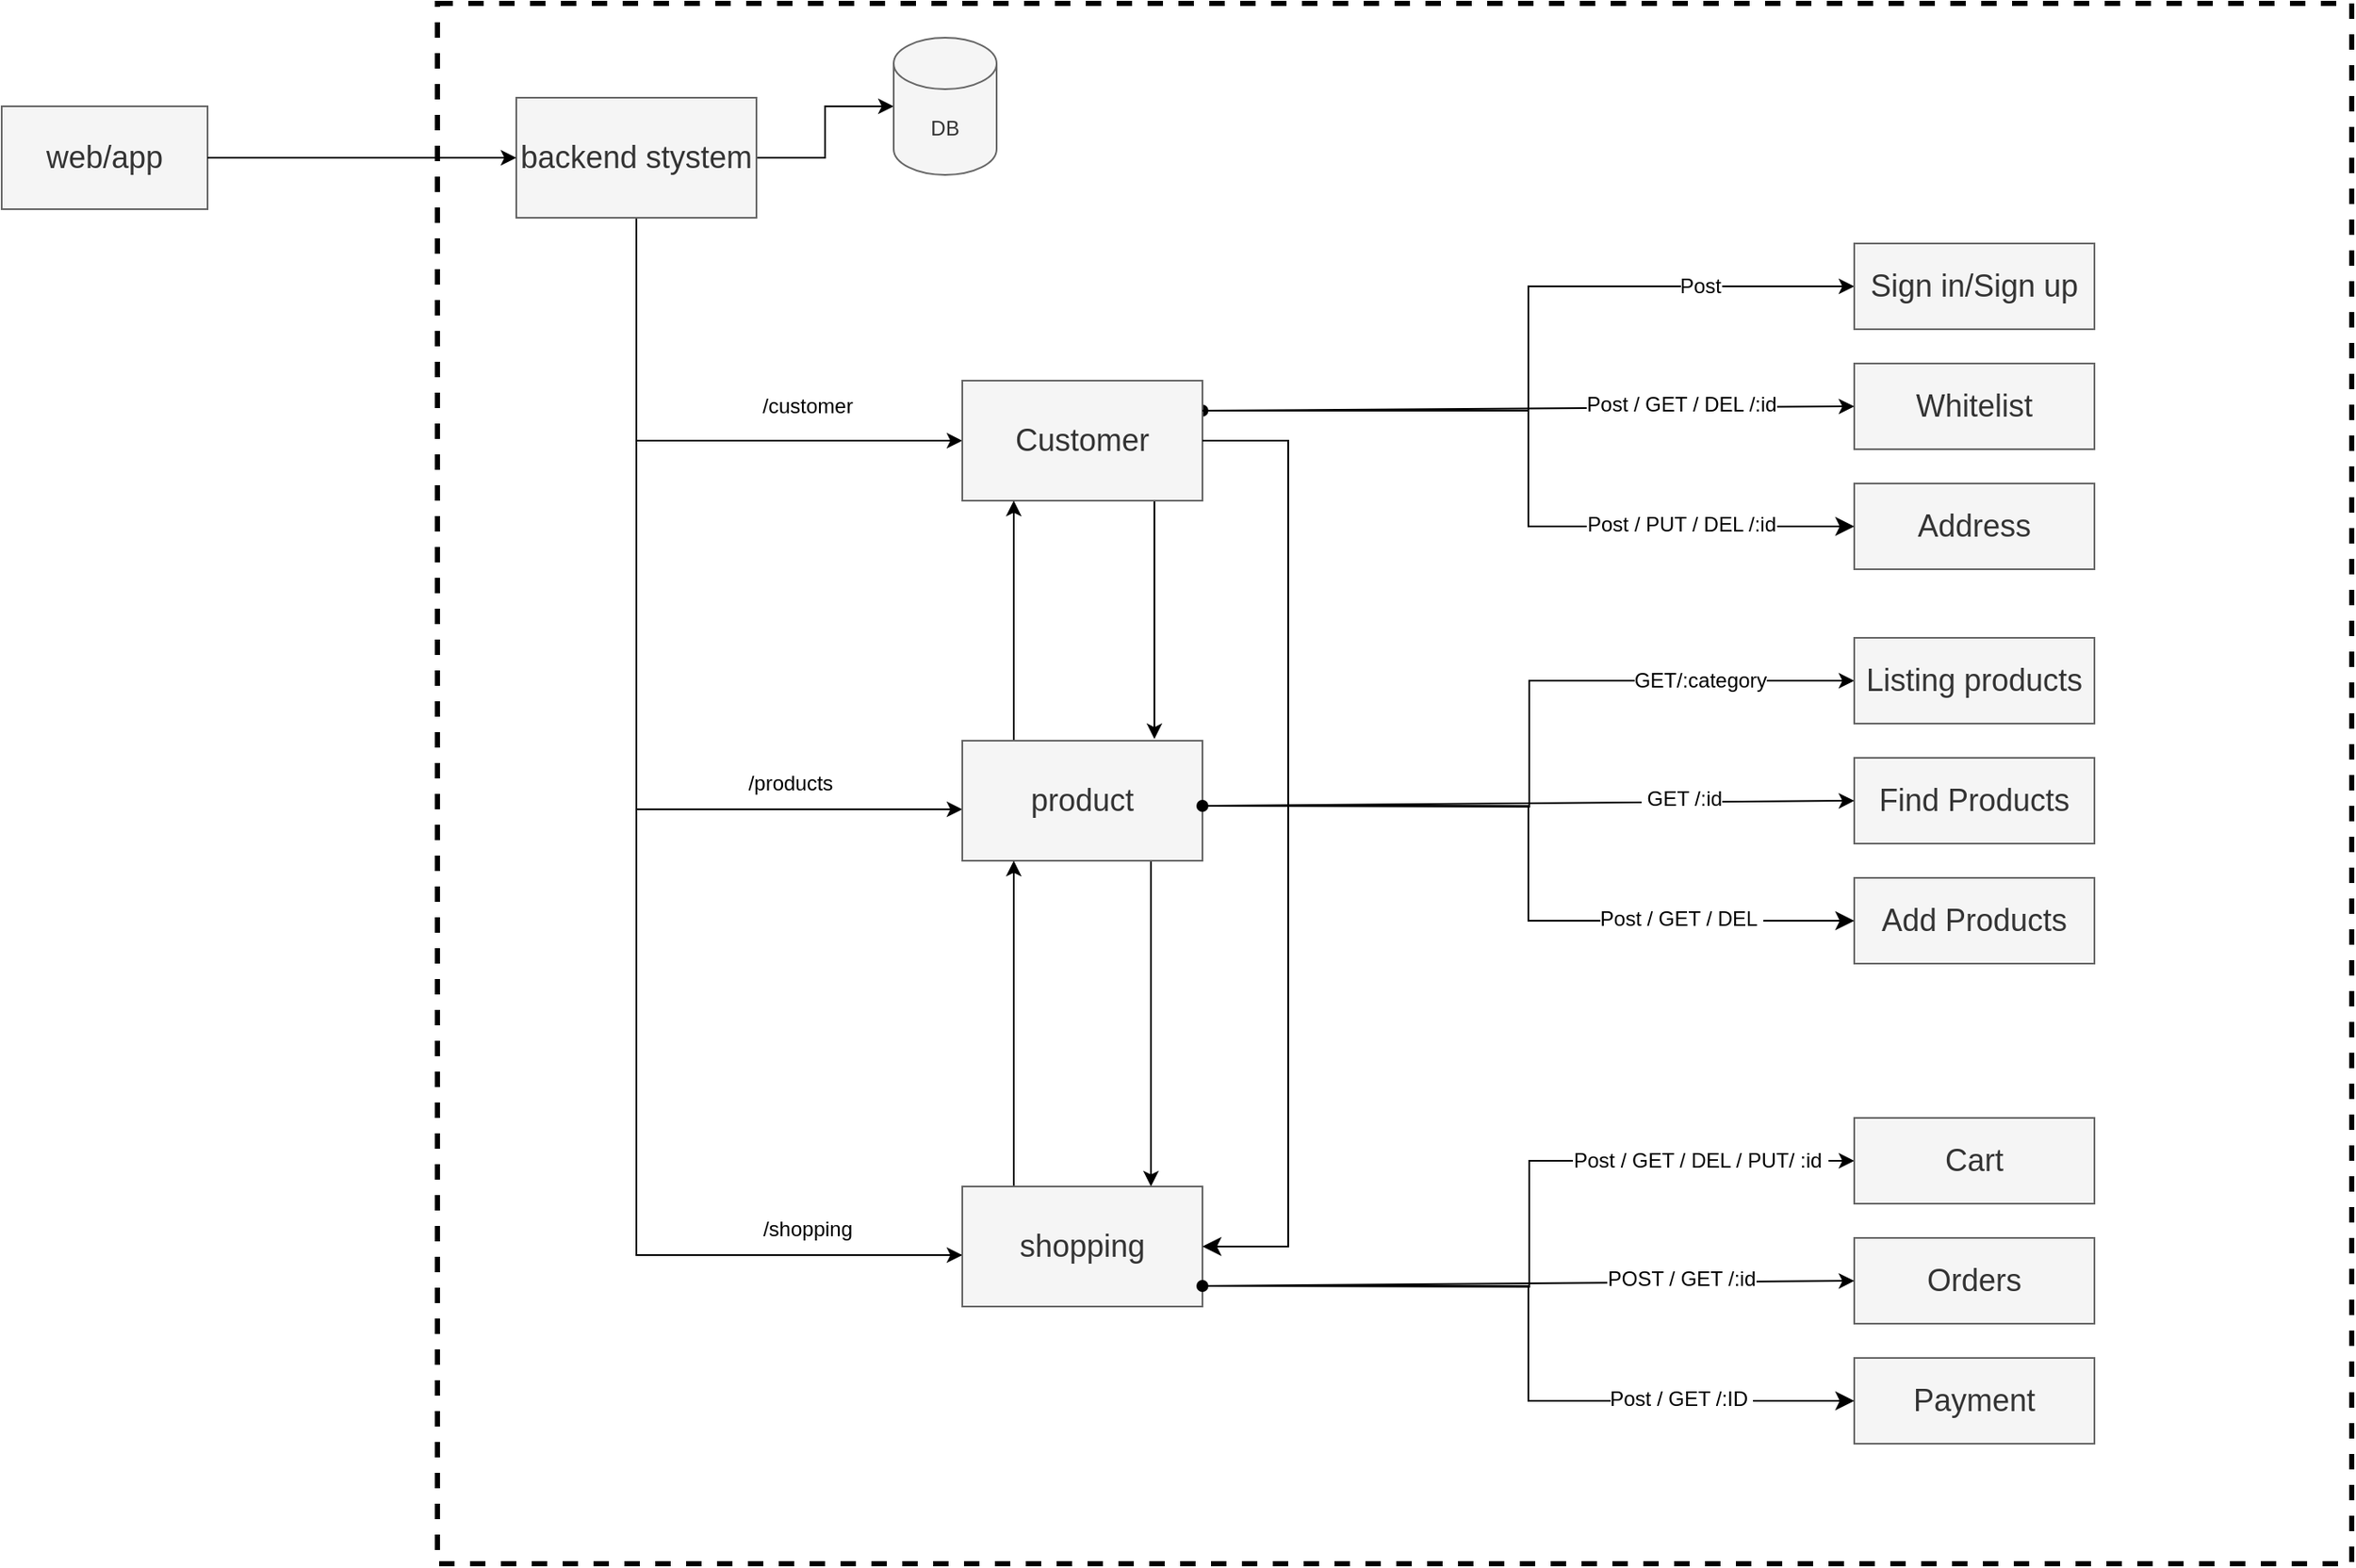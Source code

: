 <mxfile version="21.3.8" type="github">
  <diagram name="第 1 页" id="XCmd4L5uSaYbs7eO15ue">
    <mxGraphModel dx="1793" dy="1035" grid="1" gridSize="10" guides="1" tooltips="1" connect="1" arrows="1" fold="1" page="1" pageScale="1" pageWidth="827" pageHeight="1169" math="0" shadow="0">
      <root>
        <mxCell id="0" />
        <mxCell id="1" parent="0" />
        <mxCell id="I_P3_aLlrbZFiig60uEd-1" value="&lt;font style=&quot;font-size: 18px;&quot;&gt;web/app&lt;/font&gt;" style="rounded=0;whiteSpace=wrap;html=1;fillColor=#f5f5f5;strokeColor=#666666;fontColor=#333333;" vertex="1" parent="1">
          <mxGeometry x="40" y="190" width="120" height="60" as="geometry" />
        </mxCell>
        <mxCell id="I_P3_aLlrbZFiig60uEd-2" value="" style="rounded=0;whiteSpace=wrap;html=1;dashed=1;strokeWidth=3;" vertex="1" parent="1">
          <mxGeometry x="294" y="130" width="1116" height="910" as="geometry" />
        </mxCell>
        <mxCell id="I_P3_aLlrbZFiig60uEd-15" value="" style="edgeStyle=orthogonalEdgeStyle;rounded=0;orthogonalLoop=1;jettySize=auto;html=1;exitX=0;exitY=0.5;exitDx=0;exitDy=0;" edge="1" parent="1" source="I_P3_aLlrbZFiig60uEd-26" target="I_P3_aLlrbZFiig60uEd-14">
          <mxGeometry relative="1" as="geometry">
            <Array as="points">
              <mxPoint x="600" y="860" />
              <mxPoint x="410" y="860" />
              <mxPoint x="410" y="385" />
            </Array>
          </mxGeometry>
        </mxCell>
        <mxCell id="I_P3_aLlrbZFiig60uEd-25" value="" style="edgeStyle=orthogonalEdgeStyle;rounded=0;orthogonalLoop=1;jettySize=auto;html=1;" edge="1" parent="1" source="I_P3_aLlrbZFiig60uEd-9" target="I_P3_aLlrbZFiig60uEd-24">
          <mxGeometry relative="1" as="geometry">
            <Array as="points">
              <mxPoint x="410" y="600" />
            </Array>
          </mxGeometry>
        </mxCell>
        <mxCell id="I_P3_aLlrbZFiig60uEd-27" value="" style="edgeStyle=orthogonalEdgeStyle;rounded=0;orthogonalLoop=1;jettySize=auto;html=1;" edge="1" parent="1" source="I_P3_aLlrbZFiig60uEd-9" target="I_P3_aLlrbZFiig60uEd-26">
          <mxGeometry relative="1" as="geometry">
            <Array as="points">
              <mxPoint x="410" y="860" />
            </Array>
          </mxGeometry>
        </mxCell>
        <mxCell id="I_P3_aLlrbZFiig60uEd-86" value="" style="edgeStyle=orthogonalEdgeStyle;rounded=0;orthogonalLoop=1;jettySize=auto;html=1;" edge="1" parent="1" source="I_P3_aLlrbZFiig60uEd-9" target="I_P3_aLlrbZFiig60uEd-13">
          <mxGeometry relative="1" as="geometry" />
        </mxCell>
        <mxCell id="I_P3_aLlrbZFiig60uEd-9" value="&lt;span style=&quot;font-size: 18px;&quot;&gt;backend stystem&lt;/span&gt;" style="rounded=0;whiteSpace=wrap;html=1;fillColor=#f5f5f5;strokeColor=#666666;fontColor=#333333;" vertex="1" parent="1">
          <mxGeometry x="340" y="185" width="140" height="70" as="geometry" />
        </mxCell>
        <mxCell id="I_P3_aLlrbZFiig60uEd-12" value="" style="endArrow=classic;html=1;rounded=0;exitX=1;exitY=0.5;exitDx=0;exitDy=0;" edge="1" parent="1" source="I_P3_aLlrbZFiig60uEd-1" target="I_P3_aLlrbZFiig60uEd-9">
          <mxGeometry width="50" height="50" relative="1" as="geometry">
            <mxPoint x="390" y="450" as="sourcePoint" />
            <mxPoint x="440" y="400" as="targetPoint" />
          </mxGeometry>
        </mxCell>
        <mxCell id="I_P3_aLlrbZFiig60uEd-13" value="DB" style="shape=cylinder3;whiteSpace=wrap;html=1;boundedLbl=1;backgroundOutline=1;size=15;fillColor=#f5f5f5;fontColor=#333333;strokeColor=#666666;" vertex="1" parent="1">
          <mxGeometry x="560" y="150" width="60" height="80" as="geometry" />
        </mxCell>
        <mxCell id="I_P3_aLlrbZFiig60uEd-32" value="" style="edgeStyle=orthogonalEdgeStyle;rounded=0;orthogonalLoop=1;jettySize=auto;html=1;exitX=0.8;exitY=0.986;exitDx=0;exitDy=0;exitPerimeter=0;entryX=0.8;entryY=-0.014;entryDx=0;entryDy=0;entryPerimeter=0;" edge="1" parent="1" source="I_P3_aLlrbZFiig60uEd-14" target="I_P3_aLlrbZFiig60uEd-24">
          <mxGeometry relative="1" as="geometry" />
        </mxCell>
        <mxCell id="I_P3_aLlrbZFiig60uEd-43" value="" style="edgeStyle=orthogonalEdgeStyle;rounded=0;orthogonalLoop=1;jettySize=auto;html=1;exitX=1;exitY=0.25;exitDx=0;exitDy=0;startArrow=oval;startFill=1;entryX=0;entryY=0.5;entryDx=0;entryDy=0;" edge="1" parent="1" source="I_P3_aLlrbZFiig60uEd-14" target="I_P3_aLlrbZFiig60uEd-42">
          <mxGeometry relative="1" as="geometry" />
        </mxCell>
        <mxCell id="I_P3_aLlrbZFiig60uEd-55" value="Post" style="edgeLabel;html=1;align=center;verticalAlign=middle;resizable=0;points=[];fontSize=12;" vertex="1" connectable="0" parent="I_P3_aLlrbZFiig60uEd-43">
          <mxGeometry x="0.307" y="-1" relative="1" as="geometry">
            <mxPoint x="67" y="-1" as="offset" />
          </mxGeometry>
        </mxCell>
        <mxCell id="I_P3_aLlrbZFiig60uEd-14" value="&lt;span style=&quot;font-size: 18px;&quot;&gt;Customer&lt;/span&gt;" style="rounded=0;whiteSpace=wrap;html=1;fillColor=#f5f5f5;strokeColor=#666666;fontColor=#333333;" vertex="1" parent="1">
          <mxGeometry x="600" y="350" width="140" height="70" as="geometry" />
        </mxCell>
        <mxCell id="I_P3_aLlrbZFiig60uEd-34" value="" style="edgeStyle=orthogonalEdgeStyle;rounded=0;orthogonalLoop=1;jettySize=auto;html=1;" edge="1" parent="1" source="I_P3_aLlrbZFiig60uEd-24" target="I_P3_aLlrbZFiig60uEd-26">
          <mxGeometry relative="1" as="geometry">
            <Array as="points">
              <mxPoint x="710" y="720" />
              <mxPoint x="710" y="720" />
            </Array>
          </mxGeometry>
        </mxCell>
        <mxCell id="I_P3_aLlrbZFiig60uEd-35" value="" style="edgeStyle=orthogonalEdgeStyle;rounded=0;orthogonalLoop=1;jettySize=auto;html=1;" edge="1" parent="1" source="I_P3_aLlrbZFiig60uEd-24" target="I_P3_aLlrbZFiig60uEd-14">
          <mxGeometry relative="1" as="geometry">
            <Array as="points">
              <mxPoint x="630" y="450" />
              <mxPoint x="630" y="450" />
            </Array>
          </mxGeometry>
        </mxCell>
        <mxCell id="I_P3_aLlrbZFiig60uEd-24" value="&lt;span style=&quot;font-size: 18px;&quot;&gt;product&lt;br&gt;&lt;/span&gt;" style="rounded=0;whiteSpace=wrap;html=1;fillColor=#f5f5f5;strokeColor=#666666;fontColor=#333333;" vertex="1" parent="1">
          <mxGeometry x="600" y="560" width="140" height="70" as="geometry" />
        </mxCell>
        <mxCell id="I_P3_aLlrbZFiig60uEd-33" value="" style="edgeStyle=orthogonalEdgeStyle;rounded=0;orthogonalLoop=1;jettySize=auto;html=1;" edge="1" parent="1" source="I_P3_aLlrbZFiig60uEd-26" target="I_P3_aLlrbZFiig60uEd-24">
          <mxGeometry relative="1" as="geometry">
            <Array as="points">
              <mxPoint x="630" y="730" />
              <mxPoint x="630" y="730" />
            </Array>
          </mxGeometry>
        </mxCell>
        <mxCell id="I_P3_aLlrbZFiig60uEd-26" value="&lt;span style=&quot;font-size: 18px;&quot;&gt;shopping&lt;br&gt;&lt;/span&gt;" style="rounded=0;whiteSpace=wrap;html=1;fillColor=#f5f5f5;strokeColor=#666666;fontColor=#333333;" vertex="1" parent="1">
          <mxGeometry x="600" y="820" width="140" height="70" as="geometry" />
        </mxCell>
        <mxCell id="I_P3_aLlrbZFiig60uEd-28" value="/customer" style="text;html=1;strokeColor=none;fillColor=none;align=center;verticalAlign=middle;whiteSpace=wrap;rounded=0;" vertex="1" parent="1">
          <mxGeometry x="480" y="350" width="60" height="30" as="geometry" />
        </mxCell>
        <mxCell id="I_P3_aLlrbZFiig60uEd-29" value="/products" style="text;html=1;strokeColor=none;fillColor=none;align=center;verticalAlign=middle;whiteSpace=wrap;rounded=0;" vertex="1" parent="1">
          <mxGeometry x="470" y="570" width="60" height="30" as="geometry" />
        </mxCell>
        <mxCell id="I_P3_aLlrbZFiig60uEd-30" value="/shopping" style="text;html=1;strokeColor=none;fillColor=none;align=center;verticalAlign=middle;whiteSpace=wrap;rounded=0;" vertex="1" parent="1">
          <mxGeometry x="480" y="830" width="60" height="30" as="geometry" />
        </mxCell>
        <mxCell id="I_P3_aLlrbZFiig60uEd-41" value="" style="edgeStyle=elbowEdgeStyle;elbow=horizontal;endArrow=classic;html=1;curved=0;rounded=0;endSize=8;startSize=8;exitX=1;exitY=0.5;exitDx=0;exitDy=0;entryX=1;entryY=0.5;entryDx=0;entryDy=0;" edge="1" parent="1" source="I_P3_aLlrbZFiig60uEd-14" target="I_P3_aLlrbZFiig60uEd-26">
          <mxGeometry width="50" height="50" relative="1" as="geometry">
            <mxPoint x="820" y="530" as="sourcePoint" />
            <mxPoint x="870" y="480" as="targetPoint" />
            <Array as="points">
              <mxPoint x="790" y="530" />
            </Array>
          </mxGeometry>
        </mxCell>
        <mxCell id="I_P3_aLlrbZFiig60uEd-42" value="&lt;span style=&quot;font-size: 18px;&quot;&gt;Sign in/Sign up&lt;/span&gt;" style="rounded=0;whiteSpace=wrap;html=1;fillColor=#f5f5f5;strokeColor=#666666;fontColor=#333333;" vertex="1" parent="1">
          <mxGeometry x="1120" y="270" width="140" height="50" as="geometry" />
        </mxCell>
        <mxCell id="I_P3_aLlrbZFiig60uEd-48" value="&lt;span style=&quot;font-size: 18px;&quot;&gt;Whitelist&lt;/span&gt;" style="rounded=0;whiteSpace=wrap;html=1;fillColor=#f5f5f5;strokeColor=#666666;fontColor=#333333;" vertex="1" parent="1">
          <mxGeometry x="1120" y="340" width="140" height="50" as="geometry" />
        </mxCell>
        <mxCell id="I_P3_aLlrbZFiig60uEd-49" value="&lt;span style=&quot;font-size: 18px;&quot;&gt;Address&lt;/span&gt;" style="rounded=0;whiteSpace=wrap;html=1;fillColor=#f5f5f5;strokeColor=#666666;fontColor=#333333;" vertex="1" parent="1">
          <mxGeometry x="1120" y="410" width="140" height="50" as="geometry" />
        </mxCell>
        <mxCell id="I_P3_aLlrbZFiig60uEd-56" value="" style="edgeStyle=segmentEdgeStyle;endArrow=classic;html=1;curved=0;rounded=0;endSize=8;startSize=8;entryX=0;entryY=0.5;entryDx=0;entryDy=0;exitX=1;exitY=0.25;exitDx=0;exitDy=0;" edge="1" parent="1" source="I_P3_aLlrbZFiig60uEd-14" target="I_P3_aLlrbZFiig60uEd-49">
          <mxGeometry width="50" height="50" relative="1" as="geometry">
            <mxPoint x="890" y="570" as="sourcePoint" />
            <mxPoint x="940" y="520" as="targetPoint" />
            <Array as="points">
              <mxPoint x="930" y="368" />
              <mxPoint x="930" y="435" />
            </Array>
          </mxGeometry>
        </mxCell>
        <mxCell id="I_P3_aLlrbZFiig60uEd-59" value="Post / PUT / DEL /:id" style="edgeLabel;html=1;align=center;verticalAlign=middle;resizable=0;points=[];fontSize=12;" vertex="1" connectable="0" parent="1">
          <mxGeometry x="990" y="430" as="geometry">
            <mxPoint x="29" y="4" as="offset" />
          </mxGeometry>
        </mxCell>
        <mxCell id="I_P3_aLlrbZFiig60uEd-60" value="" style="endArrow=classic;html=1;rounded=0;entryX=0;entryY=0.5;entryDx=0;entryDy=0;exitX=1;exitY=0.25;exitDx=0;exitDy=0;" edge="1" parent="1" source="I_P3_aLlrbZFiig60uEd-14" target="I_P3_aLlrbZFiig60uEd-48">
          <mxGeometry width="50" height="50" relative="1" as="geometry">
            <mxPoint x="890" y="570" as="sourcePoint" />
            <mxPoint x="940" y="520" as="targetPoint" />
          </mxGeometry>
        </mxCell>
        <mxCell id="I_P3_aLlrbZFiig60uEd-63" value="Post / GET / DEL /:id" style="edgeLabel;html=1;align=center;verticalAlign=middle;resizable=0;points=[];fontSize=12;" vertex="1" connectable="0" parent="1">
          <mxGeometry x="990" y="360" as="geometry">
            <mxPoint x="29" y="4" as="offset" />
          </mxGeometry>
        </mxCell>
        <mxCell id="I_P3_aLlrbZFiig60uEd-64" value="" style="edgeStyle=orthogonalEdgeStyle;rounded=0;orthogonalLoop=1;jettySize=auto;html=1;exitX=1;exitY=0.25;exitDx=0;exitDy=0;startArrow=oval;startFill=1;entryX=0;entryY=0.5;entryDx=0;entryDy=0;" edge="1" parent="1" target="I_P3_aLlrbZFiig60uEd-66">
          <mxGeometry relative="1" as="geometry">
            <mxPoint x="740" y="598" as="sourcePoint" />
          </mxGeometry>
        </mxCell>
        <mxCell id="I_P3_aLlrbZFiig60uEd-65" value="GET/:category" style="edgeLabel;html=1;align=center;verticalAlign=middle;resizable=0;points=[];fontSize=12;" vertex="1" connectable="0" parent="I_P3_aLlrbZFiig60uEd-64">
          <mxGeometry x="0.307" y="-1" relative="1" as="geometry">
            <mxPoint x="67" y="-1" as="offset" />
          </mxGeometry>
        </mxCell>
        <mxCell id="I_P3_aLlrbZFiig60uEd-66" value="&lt;span style=&quot;font-size: 18px;&quot;&gt;Listing products&lt;/span&gt;" style="rounded=0;whiteSpace=wrap;html=1;fillColor=#f5f5f5;strokeColor=#666666;fontColor=#333333;" vertex="1" parent="1">
          <mxGeometry x="1120" y="500" width="140" height="50" as="geometry" />
        </mxCell>
        <mxCell id="I_P3_aLlrbZFiig60uEd-67" value="&lt;span style=&quot;font-size: 18px;&quot;&gt;Find Products&lt;/span&gt;" style="rounded=0;whiteSpace=wrap;html=1;fillColor=#f5f5f5;strokeColor=#666666;fontColor=#333333;" vertex="1" parent="1">
          <mxGeometry x="1120" y="570" width="140" height="50" as="geometry" />
        </mxCell>
        <mxCell id="I_P3_aLlrbZFiig60uEd-68" value="&lt;span style=&quot;font-size: 18px;&quot;&gt;Add Products&lt;/span&gt;" style="rounded=0;whiteSpace=wrap;html=1;fillColor=#f5f5f5;strokeColor=#666666;fontColor=#333333;" vertex="1" parent="1">
          <mxGeometry x="1120" y="640" width="140" height="50" as="geometry" />
        </mxCell>
        <mxCell id="I_P3_aLlrbZFiig60uEd-69" value="" style="edgeStyle=segmentEdgeStyle;endArrow=classic;html=1;curved=0;rounded=0;endSize=8;startSize=8;entryX=0;entryY=0.5;entryDx=0;entryDy=0;exitX=1;exitY=0.25;exitDx=0;exitDy=0;" edge="1" parent="1" target="I_P3_aLlrbZFiig60uEd-68">
          <mxGeometry width="50" height="50" relative="1" as="geometry">
            <mxPoint x="740" y="598" as="sourcePoint" />
            <mxPoint x="940" y="750" as="targetPoint" />
            <Array as="points">
              <mxPoint x="930" y="598" />
              <mxPoint x="930" y="665" />
            </Array>
          </mxGeometry>
        </mxCell>
        <mxCell id="I_P3_aLlrbZFiig60uEd-70" value="" style="endArrow=classic;html=1;rounded=0;entryX=0;entryY=0.5;entryDx=0;entryDy=0;exitX=1;exitY=0.25;exitDx=0;exitDy=0;" edge="1" parent="1" target="I_P3_aLlrbZFiig60uEd-67">
          <mxGeometry width="50" height="50" relative="1" as="geometry">
            <mxPoint x="740" y="598" as="sourcePoint" />
            <mxPoint x="940" y="750" as="targetPoint" />
          </mxGeometry>
        </mxCell>
        <mxCell id="I_P3_aLlrbZFiig60uEd-71" value="&amp;nbsp;GET /:id" style="edgeLabel;html=1;align=center;verticalAlign=middle;resizable=0;points=[];fontSize=12;" vertex="1" connectable="0" parent="1">
          <mxGeometry x="990" y="590" as="geometry">
            <mxPoint x="29" y="4" as="offset" />
          </mxGeometry>
        </mxCell>
        <mxCell id="I_P3_aLlrbZFiig60uEd-76" value="Post / GET / DEL&amp;nbsp;" style="edgeLabel;html=1;align=center;verticalAlign=middle;resizable=0;points=[];fontSize=12;" vertex="1" connectable="0" parent="1">
          <mxGeometry x="990" y="660" as="geometry">
            <mxPoint x="29" y="4" as="offset" />
          </mxGeometry>
        </mxCell>
        <mxCell id="I_P3_aLlrbZFiig60uEd-77" value="" style="edgeStyle=orthogonalEdgeStyle;rounded=0;orthogonalLoop=1;jettySize=auto;html=1;exitX=1;exitY=0.25;exitDx=0;exitDy=0;startArrow=oval;startFill=1;entryX=0;entryY=0.5;entryDx=0;entryDy=0;" edge="1" parent="1" target="I_P3_aLlrbZFiig60uEd-79">
          <mxGeometry relative="1" as="geometry">
            <mxPoint x="740" y="878" as="sourcePoint" />
          </mxGeometry>
        </mxCell>
        <mxCell id="I_P3_aLlrbZFiig60uEd-78" value="Post / GET / DEL / PUT/ :id&amp;nbsp;" style="edgeLabel;html=1;align=center;verticalAlign=middle;resizable=0;points=[];fontSize=12;" vertex="1" connectable="0" parent="I_P3_aLlrbZFiig60uEd-77">
          <mxGeometry x="0.307" y="-1" relative="1" as="geometry">
            <mxPoint x="67" y="-1" as="offset" />
          </mxGeometry>
        </mxCell>
        <mxCell id="I_P3_aLlrbZFiig60uEd-79" value="&lt;span style=&quot;font-size: 18px;&quot;&gt;Cart&lt;/span&gt;" style="rounded=0;whiteSpace=wrap;html=1;fillColor=#f5f5f5;strokeColor=#666666;fontColor=#333333;" vertex="1" parent="1">
          <mxGeometry x="1120" y="780" width="140" height="50" as="geometry" />
        </mxCell>
        <mxCell id="I_P3_aLlrbZFiig60uEd-80" value="&lt;span style=&quot;font-size: 18px;&quot;&gt;Orders&lt;/span&gt;" style="rounded=0;whiteSpace=wrap;html=1;fillColor=#f5f5f5;strokeColor=#666666;fontColor=#333333;" vertex="1" parent="1">
          <mxGeometry x="1120" y="850" width="140" height="50" as="geometry" />
        </mxCell>
        <mxCell id="I_P3_aLlrbZFiig60uEd-81" value="&lt;span style=&quot;font-size: 18px;&quot;&gt;Payment&lt;/span&gt;" style="rounded=0;whiteSpace=wrap;html=1;fillColor=#f5f5f5;strokeColor=#666666;fontColor=#333333;" vertex="1" parent="1">
          <mxGeometry x="1120" y="920" width="140" height="50" as="geometry" />
        </mxCell>
        <mxCell id="I_P3_aLlrbZFiig60uEd-82" value="" style="edgeStyle=segmentEdgeStyle;endArrow=classic;html=1;curved=0;rounded=0;endSize=8;startSize=8;entryX=0;entryY=0.5;entryDx=0;entryDy=0;exitX=1;exitY=0.25;exitDx=0;exitDy=0;" edge="1" parent="1" target="I_P3_aLlrbZFiig60uEd-81">
          <mxGeometry width="50" height="50" relative="1" as="geometry">
            <mxPoint x="740" y="878" as="sourcePoint" />
            <mxPoint x="940" y="1030" as="targetPoint" />
            <Array as="points">
              <mxPoint x="930" y="878" />
              <mxPoint x="930" y="945" />
            </Array>
          </mxGeometry>
        </mxCell>
        <mxCell id="I_P3_aLlrbZFiig60uEd-83" value="" style="endArrow=classic;html=1;rounded=0;entryX=0;entryY=0.5;entryDx=0;entryDy=0;exitX=1;exitY=0.25;exitDx=0;exitDy=0;" edge="1" parent="1" target="I_P3_aLlrbZFiig60uEd-80">
          <mxGeometry width="50" height="50" relative="1" as="geometry">
            <mxPoint x="740" y="878" as="sourcePoint" />
            <mxPoint x="940" y="1030" as="targetPoint" />
          </mxGeometry>
        </mxCell>
        <mxCell id="I_P3_aLlrbZFiig60uEd-84" value="POST / GET /:id" style="edgeLabel;html=1;align=center;verticalAlign=middle;resizable=0;points=[];fontSize=12;" vertex="1" connectable="0" parent="1">
          <mxGeometry x="990" y="870" as="geometry">
            <mxPoint x="29" y="4" as="offset" />
          </mxGeometry>
        </mxCell>
        <mxCell id="I_P3_aLlrbZFiig60uEd-85" value="Post / GET /:ID&amp;nbsp;" style="edgeLabel;html=1;align=center;verticalAlign=middle;resizable=0;points=[];fontSize=12;" vertex="1" connectable="0" parent="1">
          <mxGeometry x="990" y="940" as="geometry">
            <mxPoint x="29" y="4" as="offset" />
          </mxGeometry>
        </mxCell>
      </root>
    </mxGraphModel>
  </diagram>
</mxfile>
